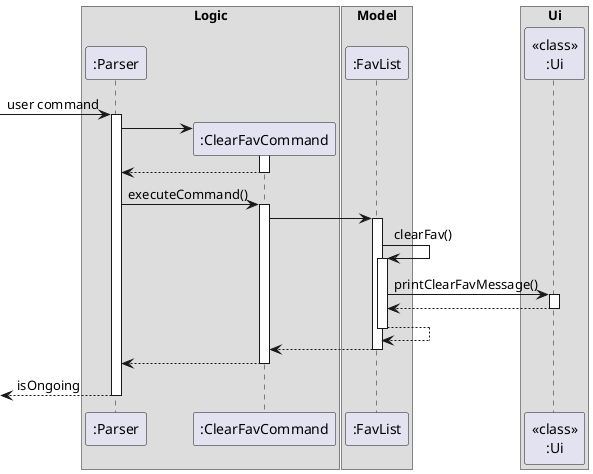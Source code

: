 @startuml

box Logic
participant ":Parser"
participant ":ClearFavCommand"
end box
box Model
participant ":FavList"
end box
box Ui
participant "<<class>>\n:Ui"
end box

[-> ":Parser": user command
activate ":Parser"
create ":ClearFavCommand"
":Parser" -> ":ClearFavCommand"
activate ":ClearFavCommand"
":ClearFavCommand" --> ":Parser"
deactivate ":ClearFavCommand"
":Parser" -> ":ClearFavCommand": executeCommand()
activate ":ClearFavCommand"

":ClearFavCommand" -> ":FavList"
activate ":FavList"
":FavList" -> ":FavList": clearFav()
activate ":FavList"
":FavList" -> "<<class>>\n:Ui": printClearFavMessage()
activate "<<class>>\n:Ui"
"<<class>>\n:Ui" --> ":FavList"
deactivate "<<class>>\n:Ui"
":FavList" --> ":FavList"
deactivate ":FavList"
":FavList" --> ":ClearFavCommand"
deactivate ":FavList"

":ClearFavCommand" --> ":Parser"
deactivate ":ClearFavCommand"
[<-- ":Parser": isOngoing
deactivate ":Parser"
@enduml